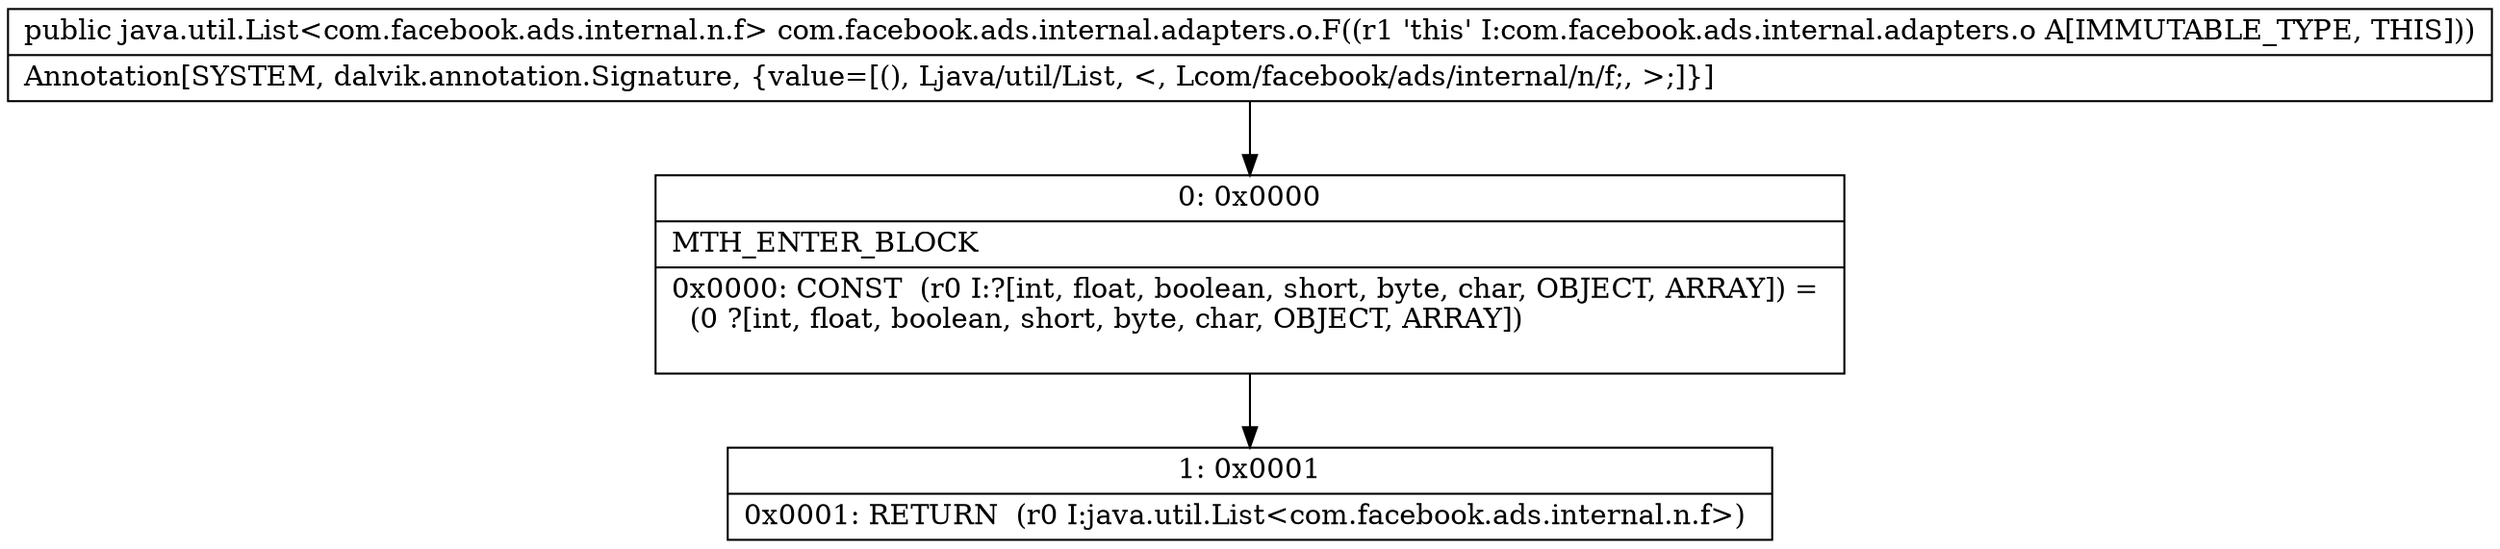 digraph "CFG forcom.facebook.ads.internal.adapters.o.F()Ljava\/util\/List;" {
Node_0 [shape=record,label="{0\:\ 0x0000|MTH_ENTER_BLOCK\l|0x0000: CONST  (r0 I:?[int, float, boolean, short, byte, char, OBJECT, ARRAY]) = \l  (0 ?[int, float, boolean, short, byte, char, OBJECT, ARRAY])\l \l}"];
Node_1 [shape=record,label="{1\:\ 0x0001|0x0001: RETURN  (r0 I:java.util.List\<com.facebook.ads.internal.n.f\>) \l}"];
MethodNode[shape=record,label="{public java.util.List\<com.facebook.ads.internal.n.f\> com.facebook.ads.internal.adapters.o.F((r1 'this' I:com.facebook.ads.internal.adapters.o A[IMMUTABLE_TYPE, THIS]))  | Annotation[SYSTEM, dalvik.annotation.Signature, \{value=[(), Ljava\/util\/List, \<, Lcom\/facebook\/ads\/internal\/n\/f;, \>;]\}]\l}"];
MethodNode -> Node_0;
Node_0 -> Node_1;
}

